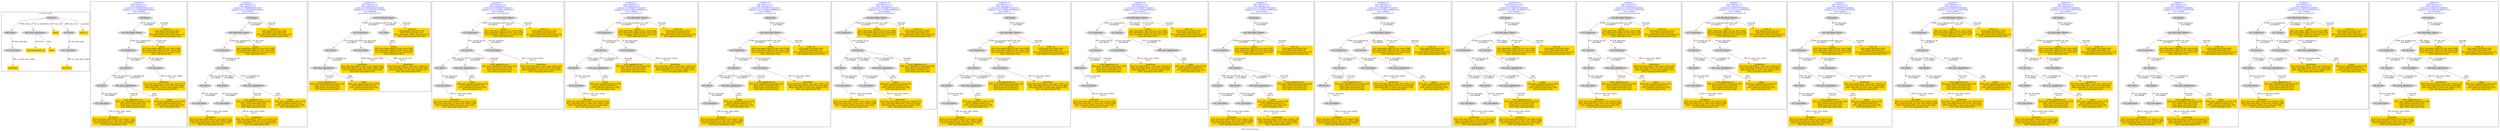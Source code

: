 digraph n0 {
fontcolor="blue"
remincross="true"
label="s09-s-18-artists.json"
subgraph cluster_0 {
label="1-correct model"
n2[style="filled",color="white",fillcolor="lightgray",label="E39_Actor1"];
n3[style="filled",color="white",fillcolor="lightgray",label="E69_Death1"];
n4[style="filled",color="white",fillcolor="lightgray",label="E82_Actor_Appellation1"];
n5[shape="plaintext",style="filled",fillcolor="gold",label="values"];
n6[style="filled",color="white",fillcolor="lightgray",label="E67_Birth1"];
n7[shape="plaintext",style="filled",fillcolor="gold",label="artist_uri"];
n8[style="filled",color="white",fillcolor="lightgray",label="E52_Time-Span1"];
n9[shape="plaintext",style="filled",fillcolor="gold",label="birthValue"];
n10[style="filled",color="white",fillcolor="lightgray",label="E52_Time-Span2"];
n11[shape="plaintext",style="filled",fillcolor="gold",label="deathValue"];
n12[shape="plaintext",style="filled",fillcolor="gold",label="artist_appellation_uri"];
n13[shape="plaintext",style="filled",fillcolor="gold",label="values"];
}
subgraph cluster_1 {
label="candidate 0\nlink coherence:1.0\nnode coherence:1.0\nconfidence:0.3894406569231639\nmapping score:0.4909246634188324\ncost:12.99863\n-precision:0.38-recall:0.45"
n15[style="filled",color="white",fillcolor="lightgray",label="E12_Production1"];
n16[style="filled",color="white",fillcolor="lightgray",label="E21_Person1"];
n17[style="filled",color="white",fillcolor="lightgray",label="E52_Time-Span2"];
n18[style="filled",color="white",fillcolor="lightgray",label="E67_Birth1"];
n19[style="filled",color="white",fillcolor="lightgray",label="E82_Actor_Appellation1"];
n20[style="filled",color="white",fillcolor="lightgray",label="E22_Man-Made_Object1"];
n21[style="filled",color="white",fillcolor="lightgray",label="E38_Image1"];
n22[style="filled",color="white",fillcolor="lightgray",label="E52_Time-Span1"];
n23[shape="plaintext",style="filled",fillcolor="gold",label="values\n[E22_Man-Made_Object,P3_has_note,0.308]\n[E73_Information_Object,P3_has_note,0.278]\n[E33_Linguistic_Object,P3_has_note,0.234]\n[E35_Title,label,0.181]"];
n24[shape="plaintext",style="filled",fillcolor="gold",label="artist_uri\n[E38_Image,classLink,0.363]\n[E53_Place,classLink,0.23]\n[E22_Man-Made_Object,classLink,0.215]\n[E8_Acquisition,classLink,0.192]"];
n25[shape="plaintext",style="filled",fillcolor="gold",label="artist_appellation_uri\n[E82_Actor_Appellation,classLink,0.529]\n[E21_Person,classLink,0.353]\n[E38_Image,classLink,0.071]\n[E53_Place,classLink,0.048]"];
n26[shape="plaintext",style="filled",fillcolor="gold",label="deathValue\n[E52_Time-Span,P82_at_some_time_within,0.37]\n[E52_Time-Span,P82b_end_of_the_end,0.286]\n[E69_Death,P82_at_some_time_within,0.247]\n[E52_Time-Span,label,0.097]"];
n27[shape="plaintext",style="filled",fillcolor="gold",label="values\n[E82_Actor_Appellation,label,0.479]\n[E78_Collection,label,0.211]\n[E78_Collection,classLink,0.158]\n[E35_Title,label,0.152]"];
n28[shape="plaintext",style="filled",fillcolor="gold",label="birthValue\n[E52_Time-Span,P82a_begin_of_the_begin,0.352]\n[E52_Time-Span,P82_at_some_time_within,0.288]\n[E52_Time-Span,P82b_end_of_the_end,0.244]\n[E52_Time-Span,label,0.116]"];
}
subgraph cluster_2 {
label="candidate 1\nlink coherence:1.0\nnode coherence:1.0\nconfidence:0.3894406569231639\nmapping score:0.4909246634188324\ncost:13.9985\n-precision:0.43-recall:0.55"
n30[style="filled",color="white",fillcolor="lightgray",label="E12_Production1"];
n31[style="filled",color="white",fillcolor="lightgray",label="E21_Person1"];
n32[style="filled",color="white",fillcolor="lightgray",label="E67_Birth1"];
n33[style="filled",color="white",fillcolor="lightgray",label="E69_Death1"];
n34[style="filled",color="white",fillcolor="lightgray",label="E82_Actor_Appellation1"];
n35[style="filled",color="white",fillcolor="lightgray",label="E22_Man-Made_Object1"];
n36[style="filled",color="white",fillcolor="lightgray",label="E38_Image1"];
n37[style="filled",color="white",fillcolor="lightgray",label="E52_Time-Span1"];
n38[style="filled",color="white",fillcolor="lightgray",label="E52_Time-Span3"];
n39[shape="plaintext",style="filled",fillcolor="gold",label="values\n[E22_Man-Made_Object,P3_has_note,0.308]\n[E73_Information_Object,P3_has_note,0.278]\n[E33_Linguistic_Object,P3_has_note,0.234]\n[E35_Title,label,0.181]"];
n40[shape="plaintext",style="filled",fillcolor="gold",label="artist_uri\n[E38_Image,classLink,0.363]\n[E53_Place,classLink,0.23]\n[E22_Man-Made_Object,classLink,0.215]\n[E8_Acquisition,classLink,0.192]"];
n41[shape="plaintext",style="filled",fillcolor="gold",label="artist_appellation_uri\n[E82_Actor_Appellation,classLink,0.529]\n[E21_Person,classLink,0.353]\n[E38_Image,classLink,0.071]\n[E53_Place,classLink,0.048]"];
n42[shape="plaintext",style="filled",fillcolor="gold",label="deathValue\n[E52_Time-Span,P82_at_some_time_within,0.37]\n[E52_Time-Span,P82b_end_of_the_end,0.286]\n[E69_Death,P82_at_some_time_within,0.247]\n[E52_Time-Span,label,0.097]"];
n43[shape="plaintext",style="filled",fillcolor="gold",label="values\n[E82_Actor_Appellation,label,0.479]\n[E78_Collection,label,0.211]\n[E78_Collection,classLink,0.158]\n[E35_Title,label,0.152]"];
n44[shape="plaintext",style="filled",fillcolor="gold",label="birthValue\n[E52_Time-Span,P82a_begin_of_the_begin,0.352]\n[E52_Time-Span,P82_at_some_time_within,0.288]\n[E52_Time-Span,P82b_end_of_the_end,0.244]\n[E52_Time-Span,label,0.116]"];
}
subgraph cluster_3 {
label="candidate 10\nlink coherence:1.0\nnode coherence:1.0\nconfidence:0.34014452517186267\nmapping score:0.5022703972795098\ncost:10.99889\n-precision:0.18-recall:0.18"
n46[style="filled",color="white",fillcolor="lightgray",label="E12_Production1"];
n47[style="filled",color="white",fillcolor="lightgray",label="E21_Person1"];
n48[style="filled",color="white",fillcolor="lightgray",label="E52_Time-Span2"];
n49[style="filled",color="white",fillcolor="lightgray",label="E82_Actor_Appellation1"];
n50[style="filled",color="white",fillcolor="lightgray",label="E22_Man-Made_Object1"];
n51[style="filled",color="white",fillcolor="lightgray",label="E35_Title1"];
n52[shape="plaintext",style="filled",fillcolor="gold",label="values\n[E22_Man-Made_Object,P3_has_note,0.308]\n[E73_Information_Object,P3_has_note,0.278]\n[E33_Linguistic_Object,P3_has_note,0.234]\n[E35_Title,label,0.181]"];
n53[shape="plaintext",style="filled",fillcolor="gold",label="birthValue\n[E52_Time-Span,P82a_begin_of_the_begin,0.352]\n[E52_Time-Span,P82_at_some_time_within,0.288]\n[E52_Time-Span,P82b_end_of_the_end,0.244]\n[E52_Time-Span,label,0.116]"];
n54[shape="plaintext",style="filled",fillcolor="gold",label="artist_appellation_uri\n[E82_Actor_Appellation,classLink,0.529]\n[E21_Person,classLink,0.353]\n[E38_Image,classLink,0.071]\n[E53_Place,classLink,0.048]"];
n55[shape="plaintext",style="filled",fillcolor="gold",label="artist_uri\n[E38_Image,classLink,0.363]\n[E53_Place,classLink,0.23]\n[E22_Man-Made_Object,classLink,0.215]\n[E8_Acquisition,classLink,0.192]"];
n56[shape="plaintext",style="filled",fillcolor="gold",label="values\n[E82_Actor_Appellation,label,0.479]\n[E78_Collection,label,0.211]\n[E78_Collection,classLink,0.158]\n[E35_Title,label,0.152]"];
n57[shape="plaintext",style="filled",fillcolor="gold",label="deathValue\n[E52_Time-Span,P82_at_some_time_within,0.37]\n[E52_Time-Span,P82b_end_of_the_end,0.286]\n[E69_Death,P82_at_some_time_within,0.247]\n[E52_Time-Span,label,0.097]"];
}
subgraph cluster_4 {
label="candidate 11\nlink coherence:1.0\nnode coherence:1.0\nconfidence:0.33556867733442913\nmapping score:0.47296733688925413\ncost:11.99881\n-precision:0.33-recall:0.36"
n59[style="filled",color="white",fillcolor="lightgray",label="E12_Production1"];
n60[style="filled",color="white",fillcolor="lightgray",label="E21_Person1"];
n61[style="filled",color="white",fillcolor="lightgray",label="E52_Time-Span2"];
n62[style="filled",color="white",fillcolor="lightgray",label="E67_Birth1"];
n63[style="filled",color="white",fillcolor="lightgray",label="E82_Actor_Appellation1"];
n64[style="filled",color="white",fillcolor="lightgray",label="E22_Man-Made_Object1"];
n65[style="filled",color="white",fillcolor="lightgray",label="E52_Time-Span1"];
n66[shape="plaintext",style="filled",fillcolor="gold",label="values\n[E22_Man-Made_Object,P3_has_note,0.308]\n[E73_Information_Object,P3_has_note,0.278]\n[E33_Linguistic_Object,P3_has_note,0.234]\n[E35_Title,label,0.181]"];
n67[shape="plaintext",style="filled",fillcolor="gold",label="artist_uri\n[E38_Image,classLink,0.363]\n[E53_Place,classLink,0.23]\n[E22_Man-Made_Object,classLink,0.215]\n[E8_Acquisition,classLink,0.192]"];
n68[shape="plaintext",style="filled",fillcolor="gold",label="deathValue\n[E52_Time-Span,P82_at_some_time_within,0.37]\n[E52_Time-Span,P82b_end_of_the_end,0.286]\n[E69_Death,P82_at_some_time_within,0.247]\n[E52_Time-Span,label,0.097]"];
n69[shape="plaintext",style="filled",fillcolor="gold",label="artist_appellation_uri\n[E82_Actor_Appellation,classLink,0.529]\n[E21_Person,classLink,0.353]\n[E38_Image,classLink,0.071]\n[E53_Place,classLink,0.048]"];
n70[shape="plaintext",style="filled",fillcolor="gold",label="values\n[E82_Actor_Appellation,label,0.479]\n[E78_Collection,label,0.211]\n[E78_Collection,classLink,0.158]\n[E35_Title,label,0.152]"];
n71[shape="plaintext",style="filled",fillcolor="gold",label="birthValue\n[E52_Time-Span,P82a_begin_of_the_begin,0.352]\n[E52_Time-Span,P82_at_some_time_within,0.288]\n[E52_Time-Span,P82b_end_of_the_end,0.244]\n[E52_Time-Span,label,0.116]"];
}
subgraph cluster_5 {
label="candidate 12\nlink coherence:1.0\nnode coherence:1.0\nconfidence:0.33556867733442913\nmapping score:0.47296733688925413\ncost:11.99893\n-precision:0.25-recall:0.27"
n73[style="filled",color="white",fillcolor="lightgray",label="E12_Production1"];
n74[style="filled",color="white",fillcolor="lightgray",label="E21_Person1"];
n75[style="filled",color="white",fillcolor="lightgray",label="E52_Time-Span2"];
n76[style="filled",color="white",fillcolor="lightgray",label="E69_Death1"];
n77[style="filled",color="white",fillcolor="lightgray",label="E82_Actor_Appellation1"];
n78[style="filled",color="white",fillcolor="lightgray",label="E22_Man-Made_Object1"];
n79[style="filled",color="white",fillcolor="lightgray",label="E52_Time-Span4"];
n80[shape="plaintext",style="filled",fillcolor="gold",label="values\n[E22_Man-Made_Object,P3_has_note,0.308]\n[E73_Information_Object,P3_has_note,0.278]\n[E33_Linguistic_Object,P3_has_note,0.234]\n[E35_Title,label,0.181]"];
n81[shape="plaintext",style="filled",fillcolor="gold",label="artist_uri\n[E38_Image,classLink,0.363]\n[E53_Place,classLink,0.23]\n[E22_Man-Made_Object,classLink,0.215]\n[E8_Acquisition,classLink,0.192]"];
n82[shape="plaintext",style="filled",fillcolor="gold",label="deathValue\n[E52_Time-Span,P82_at_some_time_within,0.37]\n[E52_Time-Span,P82b_end_of_the_end,0.286]\n[E69_Death,P82_at_some_time_within,0.247]\n[E52_Time-Span,label,0.097]"];
n83[shape="plaintext",style="filled",fillcolor="gold",label="birthValue\n[E52_Time-Span,P82a_begin_of_the_begin,0.352]\n[E52_Time-Span,P82_at_some_time_within,0.288]\n[E52_Time-Span,P82b_end_of_the_end,0.244]\n[E52_Time-Span,label,0.116]"];
n84[shape="plaintext",style="filled",fillcolor="gold",label="artist_appellation_uri\n[E82_Actor_Appellation,classLink,0.529]\n[E21_Person,classLink,0.353]\n[E38_Image,classLink,0.071]\n[E53_Place,classLink,0.048]"];
n85[shape="plaintext",style="filled",fillcolor="gold",label="values\n[E82_Actor_Appellation,label,0.479]\n[E78_Collection,label,0.211]\n[E78_Collection,classLink,0.158]\n[E35_Title,label,0.152]"];
}
subgraph cluster_6 {
label="candidate 13\nlink coherence:1.0\nnode coherence:1.0\nconfidence:0.33556867733442913\nmapping score:0.47296733688925413\ncost:12.99863\n-precision:0.31-recall:0.36"
n87[style="filled",color="white",fillcolor="lightgray",label="E12_Production1"];
n88[style="filled",color="white",fillcolor="lightgray",label="E21_Person1"];
n89[style="filled",color="white",fillcolor="lightgray",label="E52_Time-Span2"];
n90[style="filled",color="white",fillcolor="lightgray",label="E67_Birth1"];
n91[style="filled",color="white",fillcolor="lightgray",label="E82_Actor_Appellation1"];
n92[style="filled",color="white",fillcolor="lightgray",label="E22_Man-Made_Object1"];
n93[style="filled",color="white",fillcolor="lightgray",label="E38_Image1"];
n94[style="filled",color="white",fillcolor="lightgray",label="E52_Time-Span1"];
n95[shape="plaintext",style="filled",fillcolor="gold",label="values\n[E22_Man-Made_Object,P3_has_note,0.308]\n[E73_Information_Object,P3_has_note,0.278]\n[E33_Linguistic_Object,P3_has_note,0.234]\n[E35_Title,label,0.181]"];
n96[shape="plaintext",style="filled",fillcolor="gold",label="artist_uri\n[E38_Image,classLink,0.363]\n[E53_Place,classLink,0.23]\n[E22_Man-Made_Object,classLink,0.215]\n[E8_Acquisition,classLink,0.192]"];
n97[shape="plaintext",style="filled",fillcolor="gold",label="deathValue\n[E52_Time-Span,P82_at_some_time_within,0.37]\n[E52_Time-Span,P82b_end_of_the_end,0.286]\n[E69_Death,P82_at_some_time_within,0.247]\n[E52_Time-Span,label,0.097]"];
n98[shape="plaintext",style="filled",fillcolor="gold",label="artist_appellation_uri\n[E82_Actor_Appellation,classLink,0.529]\n[E21_Person,classLink,0.353]\n[E38_Image,classLink,0.071]\n[E53_Place,classLink,0.048]"];
n99[shape="plaintext",style="filled",fillcolor="gold",label="values\n[E82_Actor_Appellation,label,0.479]\n[E78_Collection,label,0.211]\n[E78_Collection,classLink,0.158]\n[E35_Title,label,0.152]"];
n100[shape="plaintext",style="filled",fillcolor="gold",label="birthValue\n[E52_Time-Span,P82a_begin_of_the_begin,0.352]\n[E52_Time-Span,P82_at_some_time_within,0.288]\n[E52_Time-Span,P82b_end_of_the_end,0.244]\n[E52_Time-Span,label,0.116]"];
}
subgraph cluster_7 {
label="candidate 14\nlink coherence:1.0\nnode coherence:1.0\nconfidence:0.33556867733442913\nmapping score:0.47296733688925413\ncost:12.99868\n-precision:0.38-recall:0.45"
n102[style="filled",color="white",fillcolor="lightgray",label="E12_Production1"];
n103[style="filled",color="white",fillcolor="lightgray",label="E21_Person1"];
n104[style="filled",color="white",fillcolor="lightgray",label="E67_Birth1"];
n105[style="filled",color="white",fillcolor="lightgray",label="E69_Death1"];
n106[style="filled",color="white",fillcolor="lightgray",label="E82_Actor_Appellation1"];
n107[style="filled",color="white",fillcolor="lightgray",label="E22_Man-Made_Object1"];
n108[style="filled",color="white",fillcolor="lightgray",label="E52_Time-Span1"];
n109[style="filled",color="white",fillcolor="lightgray",label="E52_Time-Span3"];
n110[shape="plaintext",style="filled",fillcolor="gold",label="values\n[E22_Man-Made_Object,P3_has_note,0.308]\n[E73_Information_Object,P3_has_note,0.278]\n[E33_Linguistic_Object,P3_has_note,0.234]\n[E35_Title,label,0.181]"];
n111[shape="plaintext",style="filled",fillcolor="gold",label="artist_uri\n[E38_Image,classLink,0.363]\n[E53_Place,classLink,0.23]\n[E22_Man-Made_Object,classLink,0.215]\n[E8_Acquisition,classLink,0.192]"];
n112[shape="plaintext",style="filled",fillcolor="gold",label="deathValue\n[E52_Time-Span,P82_at_some_time_within,0.37]\n[E52_Time-Span,P82b_end_of_the_end,0.286]\n[E69_Death,P82_at_some_time_within,0.247]\n[E52_Time-Span,label,0.097]"];
n113[shape="plaintext",style="filled",fillcolor="gold",label="artist_appellation_uri\n[E82_Actor_Appellation,classLink,0.529]\n[E21_Person,classLink,0.353]\n[E38_Image,classLink,0.071]\n[E53_Place,classLink,0.048]"];
n114[shape="plaintext",style="filled",fillcolor="gold",label="values\n[E82_Actor_Appellation,label,0.479]\n[E78_Collection,label,0.211]\n[E78_Collection,classLink,0.158]\n[E35_Title,label,0.152]"];
n115[shape="plaintext",style="filled",fillcolor="gold",label="birthValue\n[E52_Time-Span,P82a_begin_of_the_begin,0.352]\n[E52_Time-Span,P82_at_some_time_within,0.288]\n[E52_Time-Span,P82b_end_of_the_end,0.244]\n[E52_Time-Span,label,0.116]"];
}
subgraph cluster_8 {
label="candidate 15\nlink coherence:1.0\nnode coherence:1.0\nconfidence:0.33556867733442913\nmapping score:0.47296733688925413\ncost:12.99875\n-precision:0.23-recall:0.27"
n117[style="filled",color="white",fillcolor="lightgray",label="E12_Production1"];
n118[style="filled",color="white",fillcolor="lightgray",label="E21_Person1"];
n119[style="filled",color="white",fillcolor="lightgray",label="E52_Time-Span2"];
n120[style="filled",color="white",fillcolor="lightgray",label="E69_Death1"];
n121[style="filled",color="white",fillcolor="lightgray",label="E82_Actor_Appellation1"];
n122[style="filled",color="white",fillcolor="lightgray",label="E22_Man-Made_Object1"];
n123[style="filled",color="white",fillcolor="lightgray",label="E38_Image1"];
n124[style="filled",color="white",fillcolor="lightgray",label="E52_Time-Span4"];
n125[shape="plaintext",style="filled",fillcolor="gold",label="values\n[E22_Man-Made_Object,P3_has_note,0.308]\n[E73_Information_Object,P3_has_note,0.278]\n[E33_Linguistic_Object,P3_has_note,0.234]\n[E35_Title,label,0.181]"];
n126[shape="plaintext",style="filled",fillcolor="gold",label="artist_uri\n[E38_Image,classLink,0.363]\n[E53_Place,classLink,0.23]\n[E22_Man-Made_Object,classLink,0.215]\n[E8_Acquisition,classLink,0.192]"];
n127[shape="plaintext",style="filled",fillcolor="gold",label="deathValue\n[E52_Time-Span,P82_at_some_time_within,0.37]\n[E52_Time-Span,P82b_end_of_the_end,0.286]\n[E69_Death,P82_at_some_time_within,0.247]\n[E52_Time-Span,label,0.097]"];
n128[shape="plaintext",style="filled",fillcolor="gold",label="birthValue\n[E52_Time-Span,P82a_begin_of_the_begin,0.352]\n[E52_Time-Span,P82_at_some_time_within,0.288]\n[E52_Time-Span,P82b_end_of_the_end,0.244]\n[E52_Time-Span,label,0.116]"];
n129[shape="plaintext",style="filled",fillcolor="gold",label="artist_appellation_uri\n[E82_Actor_Appellation,classLink,0.529]\n[E21_Person,classLink,0.353]\n[E38_Image,classLink,0.071]\n[E53_Place,classLink,0.048]"];
n130[shape="plaintext",style="filled",fillcolor="gold",label="values\n[E82_Actor_Appellation,label,0.479]\n[E78_Collection,label,0.211]\n[E78_Collection,classLink,0.158]\n[E35_Title,label,0.152]"];
}
subgraph cluster_9 {
label="candidate 16\nlink coherence:1.0\nnode coherence:1.0\nconfidence:0.33556867733442913\nmapping score:0.47296733688925413\ncost:12.99915\n-precision:0.23-recall:0.27"
n132[style="filled",color="white",fillcolor="lightgray",label="E12_Production1"];
n133[style="filled",color="white",fillcolor="lightgray",label="E21_Person1"];
n134[style="filled",color="white",fillcolor="lightgray",label="E52_Time-Span2"];
n135[style="filled",color="white",fillcolor="lightgray",label="E69_Death1"];
n136[style="filled",color="white",fillcolor="lightgray",label="E21_Person2"];
n137[style="filled",color="white",fillcolor="lightgray",label="E82_Actor_Appellation2"];
n138[style="filled",color="white",fillcolor="lightgray",label="E22_Man-Made_Object1"];
n139[style="filled",color="white",fillcolor="lightgray",label="E52_Time-Span4"];
n140[shape="plaintext",style="filled",fillcolor="gold",label="values\n[E22_Man-Made_Object,P3_has_note,0.308]\n[E73_Information_Object,P3_has_note,0.278]\n[E33_Linguistic_Object,P3_has_note,0.234]\n[E35_Title,label,0.181]"];
n141[shape="plaintext",style="filled",fillcolor="gold",label="artist_uri\n[E38_Image,classLink,0.363]\n[E53_Place,classLink,0.23]\n[E22_Man-Made_Object,classLink,0.215]\n[E8_Acquisition,classLink,0.192]"];
n142[shape="plaintext",style="filled",fillcolor="gold",label="values\n[E82_Actor_Appellation,label,0.479]\n[E78_Collection,label,0.211]\n[E78_Collection,classLink,0.158]\n[E35_Title,label,0.152]"];
n143[shape="plaintext",style="filled",fillcolor="gold",label="deathValue\n[E52_Time-Span,P82_at_some_time_within,0.37]\n[E52_Time-Span,P82b_end_of_the_end,0.286]\n[E69_Death,P82_at_some_time_within,0.247]\n[E52_Time-Span,label,0.097]"];
n144[shape="plaintext",style="filled",fillcolor="gold",label="birthValue\n[E52_Time-Span,P82a_begin_of_the_begin,0.352]\n[E52_Time-Span,P82_at_some_time_within,0.288]\n[E52_Time-Span,P82b_end_of_the_end,0.244]\n[E52_Time-Span,label,0.116]"];
n145[shape="plaintext",style="filled",fillcolor="gold",label="artist_appellation_uri\n[E82_Actor_Appellation,classLink,0.529]\n[E21_Person,classLink,0.353]\n[E38_Image,classLink,0.071]\n[E53_Place,classLink,0.048]"];
}
subgraph cluster_10 {
label="candidate 17\nlink coherence:1.0\nnode coherence:1.0\nconfidence:0.33556867733442913\nmapping score:0.47296733688925413\ncost:13.9985\n-precision:0.36-recall:0.45"
n147[style="filled",color="white",fillcolor="lightgray",label="E12_Production1"];
n148[style="filled",color="white",fillcolor="lightgray",label="E21_Person1"];
n149[style="filled",color="white",fillcolor="lightgray",label="E67_Birth1"];
n150[style="filled",color="white",fillcolor="lightgray",label="E69_Death1"];
n151[style="filled",color="white",fillcolor="lightgray",label="E82_Actor_Appellation1"];
n152[style="filled",color="white",fillcolor="lightgray",label="E22_Man-Made_Object1"];
n153[style="filled",color="white",fillcolor="lightgray",label="E38_Image1"];
n154[style="filled",color="white",fillcolor="lightgray",label="E52_Time-Span1"];
n155[style="filled",color="white",fillcolor="lightgray",label="E52_Time-Span3"];
n156[shape="plaintext",style="filled",fillcolor="gold",label="values\n[E22_Man-Made_Object,P3_has_note,0.308]\n[E73_Information_Object,P3_has_note,0.278]\n[E33_Linguistic_Object,P3_has_note,0.234]\n[E35_Title,label,0.181]"];
n157[shape="plaintext",style="filled",fillcolor="gold",label="artist_uri\n[E38_Image,classLink,0.363]\n[E53_Place,classLink,0.23]\n[E22_Man-Made_Object,classLink,0.215]\n[E8_Acquisition,classLink,0.192]"];
n158[shape="plaintext",style="filled",fillcolor="gold",label="deathValue\n[E52_Time-Span,P82_at_some_time_within,0.37]\n[E52_Time-Span,P82b_end_of_the_end,0.286]\n[E69_Death,P82_at_some_time_within,0.247]\n[E52_Time-Span,label,0.097]"];
n159[shape="plaintext",style="filled",fillcolor="gold",label="artist_appellation_uri\n[E82_Actor_Appellation,classLink,0.529]\n[E21_Person,classLink,0.353]\n[E38_Image,classLink,0.071]\n[E53_Place,classLink,0.048]"];
n160[shape="plaintext",style="filled",fillcolor="gold",label="values\n[E82_Actor_Appellation,label,0.479]\n[E78_Collection,label,0.211]\n[E78_Collection,classLink,0.158]\n[E35_Title,label,0.152]"];
n161[shape="plaintext",style="filled",fillcolor="gold",label="birthValue\n[E52_Time-Span,P82a_begin_of_the_begin,0.352]\n[E52_Time-Span,P82_at_some_time_within,0.288]\n[E52_Time-Span,P82b_end_of_the_end,0.244]\n[E52_Time-Span,label,0.116]"];
}
subgraph cluster_11 {
label="candidate 18\nlink coherence:1.0\nnode coherence:1.0\nconfidence:0.33556867733442913\nmapping score:0.47296733688925413\ncost:13.99897\n-precision:0.21-recall:0.27"
n163[style="filled",color="white",fillcolor="lightgray",label="E12_Production1"];
n164[style="filled",color="white",fillcolor="lightgray",label="E21_Person1"];
n165[style="filled",color="white",fillcolor="lightgray",label="E52_Time-Span2"];
n166[style="filled",color="white",fillcolor="lightgray",label="E69_Death1"];
n167[style="filled",color="white",fillcolor="lightgray",label="E21_Person2"];
n168[style="filled",color="white",fillcolor="lightgray",label="E82_Actor_Appellation2"];
n169[style="filled",color="white",fillcolor="lightgray",label="E22_Man-Made_Object1"];
n170[style="filled",color="white",fillcolor="lightgray",label="E38_Image1"];
n171[style="filled",color="white",fillcolor="lightgray",label="E52_Time-Span4"];
n172[shape="plaintext",style="filled",fillcolor="gold",label="values\n[E22_Man-Made_Object,P3_has_note,0.308]\n[E73_Information_Object,P3_has_note,0.278]\n[E33_Linguistic_Object,P3_has_note,0.234]\n[E35_Title,label,0.181]"];
n173[shape="plaintext",style="filled",fillcolor="gold",label="artist_uri\n[E38_Image,classLink,0.363]\n[E53_Place,classLink,0.23]\n[E22_Man-Made_Object,classLink,0.215]\n[E8_Acquisition,classLink,0.192]"];
n174[shape="plaintext",style="filled",fillcolor="gold",label="values\n[E82_Actor_Appellation,label,0.479]\n[E78_Collection,label,0.211]\n[E78_Collection,classLink,0.158]\n[E35_Title,label,0.152]"];
n175[shape="plaintext",style="filled",fillcolor="gold",label="deathValue\n[E52_Time-Span,P82_at_some_time_within,0.37]\n[E52_Time-Span,P82b_end_of_the_end,0.286]\n[E69_Death,P82_at_some_time_within,0.247]\n[E52_Time-Span,label,0.097]"];
n176[shape="plaintext",style="filled",fillcolor="gold",label="birthValue\n[E52_Time-Span,P82a_begin_of_the_begin,0.352]\n[E52_Time-Span,P82_at_some_time_within,0.288]\n[E52_Time-Span,P82b_end_of_the_end,0.244]\n[E52_Time-Span,label,0.116]"];
n177[shape="plaintext",style="filled",fillcolor="gold",label="artist_appellation_uri\n[E82_Actor_Appellation,classLink,0.529]\n[E21_Person,classLink,0.353]\n[E38_Image,classLink,0.071]\n[E53_Place,classLink,0.048]"];
}
subgraph cluster_12 {
label="candidate 19\nlink coherence:0.9375\nnode coherence:1.0\nconfidence:0.3648739734489002\nmapping score:0.48273576892741116\ncost:15.9986\n-precision:0.19-recall:0.27"
n179[style="filled",color="white",fillcolor="lightgray",label="E12_Production1"];
n180[style="filled",color="white",fillcolor="lightgray",label="E21_Person1"];
n181[style="filled",color="white",fillcolor="lightgray",label="E67_Birth1"];
n182[style="filled",color="white",fillcolor="lightgray",label="E69_Death1"];
n183[style="filled",color="white",fillcolor="lightgray",label="E82_Actor_Appellation1"];
n184[style="filled",color="white",fillcolor="lightgray",label="E21_Person2"];
n185[style="filled",color="white",fillcolor="lightgray",label="E82_Actor_Appellation2"];
n186[style="filled",color="white",fillcolor="lightgray",label="E22_Man-Made_Object1"];
n187[style="filled",color="white",fillcolor="lightgray",label="E38_Image1"];
n188[style="filled",color="white",fillcolor="lightgray",label="E52_Time-Span1"];
n189[style="filled",color="white",fillcolor="lightgray",label="E52_Time-Span4"];
n190[shape="plaintext",style="filled",fillcolor="gold",label="values\n[E22_Man-Made_Object,P3_has_note,0.308]\n[E73_Information_Object,P3_has_note,0.278]\n[E33_Linguistic_Object,P3_has_note,0.234]\n[E35_Title,label,0.181]"];
n191[shape="plaintext",style="filled",fillcolor="gold",label="artist_appellation_uri\n[E82_Actor_Appellation,classLink,0.529]\n[E21_Person,classLink,0.353]\n[E38_Image,classLink,0.071]\n[E53_Place,classLink,0.048]"];
n192[shape="plaintext",style="filled",fillcolor="gold",label="artist_uri\n[E38_Image,classLink,0.363]\n[E53_Place,classLink,0.23]\n[E22_Man-Made_Object,classLink,0.215]\n[E8_Acquisition,classLink,0.192]"];
n193[shape="plaintext",style="filled",fillcolor="gold",label="values\n[E82_Actor_Appellation,label,0.479]\n[E78_Collection,label,0.211]\n[E78_Collection,classLink,0.158]\n[E35_Title,label,0.152]"];
n194[shape="plaintext",style="filled",fillcolor="gold",label="birthValue\n[E52_Time-Span,P82a_begin_of_the_begin,0.352]\n[E52_Time-Span,P82_at_some_time_within,0.288]\n[E52_Time-Span,P82b_end_of_the_end,0.244]\n[E52_Time-Span,label,0.116]"];
n195[shape="plaintext",style="filled",fillcolor="gold",label="deathValue\n[E52_Time-Span,P82_at_some_time_within,0.37]\n[E52_Time-Span,P82b_end_of_the_end,0.286]\n[E69_Death,P82_at_some_time_within,0.247]\n[E52_Time-Span,label,0.097]"];
}
subgraph cluster_13 {
label="candidate 2\nlink coherence:1.0\nnode coherence:1.0\nconfidence:0.3648739734489002\nmapping score:0.510513546705189\ncost:11.99881\n-precision:0.42-recall:0.45"
n197[style="filled",color="white",fillcolor="lightgray",label="E12_Production1"];
n198[style="filled",color="white",fillcolor="lightgray",label="E21_Person1"];
n199[style="filled",color="white",fillcolor="lightgray",label="E52_Time-Span2"];
n200[style="filled",color="white",fillcolor="lightgray",label="E67_Birth1"];
n201[style="filled",color="white",fillcolor="lightgray",label="E82_Actor_Appellation1"];
n202[style="filled",color="white",fillcolor="lightgray",label="E22_Man-Made_Object1"];
n203[style="filled",color="white",fillcolor="lightgray",label="E52_Time-Span1"];
n204[shape="plaintext",style="filled",fillcolor="gold",label="values\n[E22_Man-Made_Object,P3_has_note,0.308]\n[E73_Information_Object,P3_has_note,0.278]\n[E33_Linguistic_Object,P3_has_note,0.234]\n[E35_Title,label,0.181]"];
n205[shape="plaintext",style="filled",fillcolor="gold",label="artist_appellation_uri\n[E82_Actor_Appellation,classLink,0.529]\n[E21_Person,classLink,0.353]\n[E38_Image,classLink,0.071]\n[E53_Place,classLink,0.048]"];
n206[shape="plaintext",style="filled",fillcolor="gold",label="artist_uri\n[E38_Image,classLink,0.363]\n[E53_Place,classLink,0.23]\n[E22_Man-Made_Object,classLink,0.215]\n[E8_Acquisition,classLink,0.192]"];
n207[shape="plaintext",style="filled",fillcolor="gold",label="deathValue\n[E52_Time-Span,P82_at_some_time_within,0.37]\n[E52_Time-Span,P82b_end_of_the_end,0.286]\n[E69_Death,P82_at_some_time_within,0.247]\n[E52_Time-Span,label,0.097]"];
n208[shape="plaintext",style="filled",fillcolor="gold",label="values\n[E82_Actor_Appellation,label,0.479]\n[E78_Collection,label,0.211]\n[E78_Collection,classLink,0.158]\n[E35_Title,label,0.152]"];
n209[shape="plaintext",style="filled",fillcolor="gold",label="birthValue\n[E52_Time-Span,P82a_begin_of_the_begin,0.352]\n[E52_Time-Span,P82_at_some_time_within,0.288]\n[E52_Time-Span,P82b_end_of_the_end,0.244]\n[E52_Time-Span,label,0.116]"];
}
subgraph cluster_14 {
label="candidate 3\nlink coherence:1.0\nnode coherence:1.0\nconfidence:0.3648739734489002\nmapping score:0.510513546705189\ncost:11.99893\n-precision:0.33-recall:0.36"
n211[style="filled",color="white",fillcolor="lightgray",label="E12_Production1"];
n212[style="filled",color="white",fillcolor="lightgray",label="E21_Person1"];
n213[style="filled",color="white",fillcolor="lightgray",label="E52_Time-Span2"];
n214[style="filled",color="white",fillcolor="lightgray",label="E69_Death1"];
n215[style="filled",color="white",fillcolor="lightgray",label="E82_Actor_Appellation1"];
n216[style="filled",color="white",fillcolor="lightgray",label="E22_Man-Made_Object1"];
n217[style="filled",color="white",fillcolor="lightgray",label="E52_Time-Span4"];
n218[shape="plaintext",style="filled",fillcolor="gold",label="values\n[E22_Man-Made_Object,P3_has_note,0.308]\n[E73_Information_Object,P3_has_note,0.278]\n[E33_Linguistic_Object,P3_has_note,0.234]\n[E35_Title,label,0.181]"];
n219[shape="plaintext",style="filled",fillcolor="gold",label="artist_appellation_uri\n[E82_Actor_Appellation,classLink,0.529]\n[E21_Person,classLink,0.353]\n[E38_Image,classLink,0.071]\n[E53_Place,classLink,0.048]"];
n220[shape="plaintext",style="filled",fillcolor="gold",label="artist_uri\n[E38_Image,classLink,0.363]\n[E53_Place,classLink,0.23]\n[E22_Man-Made_Object,classLink,0.215]\n[E8_Acquisition,classLink,0.192]"];
n221[shape="plaintext",style="filled",fillcolor="gold",label="deathValue\n[E52_Time-Span,P82_at_some_time_within,0.37]\n[E52_Time-Span,P82b_end_of_the_end,0.286]\n[E69_Death,P82_at_some_time_within,0.247]\n[E52_Time-Span,label,0.097]"];
n222[shape="plaintext",style="filled",fillcolor="gold",label="birthValue\n[E52_Time-Span,P82a_begin_of_the_begin,0.352]\n[E52_Time-Span,P82_at_some_time_within,0.288]\n[E52_Time-Span,P82b_end_of_the_end,0.244]\n[E52_Time-Span,label,0.116]"];
n223[shape="plaintext",style="filled",fillcolor="gold",label="values\n[E82_Actor_Appellation,label,0.479]\n[E78_Collection,label,0.211]\n[E78_Collection,classLink,0.158]\n[E35_Title,label,0.152]"];
}
subgraph cluster_15 {
label="candidate 4\nlink coherence:1.0\nnode coherence:1.0\nconfidence:0.3648739734489002\nmapping score:0.510513546705189\ncost:12.99863\n-precision:0.38-recall:0.45"
n225[style="filled",color="white",fillcolor="lightgray",label="E12_Production1"];
n226[style="filled",color="white",fillcolor="lightgray",label="E21_Person1"];
n227[style="filled",color="white",fillcolor="lightgray",label="E52_Time-Span2"];
n228[style="filled",color="white",fillcolor="lightgray",label="E67_Birth1"];
n229[style="filled",color="white",fillcolor="lightgray",label="E82_Actor_Appellation1"];
n230[style="filled",color="white",fillcolor="lightgray",label="E22_Man-Made_Object1"];
n231[style="filled",color="white",fillcolor="lightgray",label="E38_Image1"];
n232[style="filled",color="white",fillcolor="lightgray",label="E52_Time-Span1"];
n233[shape="plaintext",style="filled",fillcolor="gold",label="values\n[E22_Man-Made_Object,P3_has_note,0.308]\n[E73_Information_Object,P3_has_note,0.278]\n[E33_Linguistic_Object,P3_has_note,0.234]\n[E35_Title,label,0.181]"];
n234[shape="plaintext",style="filled",fillcolor="gold",label="artist_appellation_uri\n[E82_Actor_Appellation,classLink,0.529]\n[E21_Person,classLink,0.353]\n[E38_Image,classLink,0.071]\n[E53_Place,classLink,0.048]"];
n235[shape="plaintext",style="filled",fillcolor="gold",label="artist_uri\n[E38_Image,classLink,0.363]\n[E53_Place,classLink,0.23]\n[E22_Man-Made_Object,classLink,0.215]\n[E8_Acquisition,classLink,0.192]"];
n236[shape="plaintext",style="filled",fillcolor="gold",label="deathValue\n[E52_Time-Span,P82_at_some_time_within,0.37]\n[E52_Time-Span,P82b_end_of_the_end,0.286]\n[E69_Death,P82_at_some_time_within,0.247]\n[E52_Time-Span,label,0.097]"];
n237[shape="plaintext",style="filled",fillcolor="gold",label="values\n[E82_Actor_Appellation,label,0.479]\n[E78_Collection,label,0.211]\n[E78_Collection,classLink,0.158]\n[E35_Title,label,0.152]"];
n238[shape="plaintext",style="filled",fillcolor="gold",label="birthValue\n[E52_Time-Span,P82a_begin_of_the_begin,0.352]\n[E52_Time-Span,P82_at_some_time_within,0.288]\n[E52_Time-Span,P82b_end_of_the_end,0.244]\n[E52_Time-Span,label,0.116]"];
}
subgraph cluster_16 {
label="candidate 5\nlink coherence:1.0\nnode coherence:1.0\nconfidence:0.3648739734489002\nmapping score:0.510513546705189\ncost:12.99868\n-precision:0.46-recall:0.55"
n240[style="filled",color="white",fillcolor="lightgray",label="E12_Production1"];
n241[style="filled",color="white",fillcolor="lightgray",label="E21_Person1"];
n242[style="filled",color="white",fillcolor="lightgray",label="E67_Birth1"];
n243[style="filled",color="white",fillcolor="lightgray",label="E69_Death1"];
n244[style="filled",color="white",fillcolor="lightgray",label="E82_Actor_Appellation1"];
n245[style="filled",color="white",fillcolor="lightgray",label="E22_Man-Made_Object1"];
n246[style="filled",color="white",fillcolor="lightgray",label="E52_Time-Span1"];
n247[style="filled",color="white",fillcolor="lightgray",label="E52_Time-Span3"];
n248[shape="plaintext",style="filled",fillcolor="gold",label="values\n[E22_Man-Made_Object,P3_has_note,0.308]\n[E73_Information_Object,P3_has_note,0.278]\n[E33_Linguistic_Object,P3_has_note,0.234]\n[E35_Title,label,0.181]"];
n249[shape="plaintext",style="filled",fillcolor="gold",label="artist_appellation_uri\n[E82_Actor_Appellation,classLink,0.529]\n[E21_Person,classLink,0.353]\n[E38_Image,classLink,0.071]\n[E53_Place,classLink,0.048]"];
n250[shape="plaintext",style="filled",fillcolor="gold",label="artist_uri\n[E38_Image,classLink,0.363]\n[E53_Place,classLink,0.23]\n[E22_Man-Made_Object,classLink,0.215]\n[E8_Acquisition,classLink,0.192]"];
n251[shape="plaintext",style="filled",fillcolor="gold",label="deathValue\n[E52_Time-Span,P82_at_some_time_within,0.37]\n[E52_Time-Span,P82b_end_of_the_end,0.286]\n[E69_Death,P82_at_some_time_within,0.247]\n[E52_Time-Span,label,0.097]"];
n252[shape="plaintext",style="filled",fillcolor="gold",label="values\n[E82_Actor_Appellation,label,0.479]\n[E78_Collection,label,0.211]\n[E78_Collection,classLink,0.158]\n[E35_Title,label,0.152]"];
n253[shape="plaintext",style="filled",fillcolor="gold",label="birthValue\n[E52_Time-Span,P82a_begin_of_the_begin,0.352]\n[E52_Time-Span,P82_at_some_time_within,0.288]\n[E52_Time-Span,P82b_end_of_the_end,0.244]\n[E52_Time-Span,label,0.116]"];
}
subgraph cluster_17 {
label="candidate 6\nlink coherence:1.0\nnode coherence:1.0\nconfidence:0.3648739734489002\nmapping score:0.510513546705189\ncost:12.99875\n-precision:0.31-recall:0.36"
n255[style="filled",color="white",fillcolor="lightgray",label="E12_Production1"];
n256[style="filled",color="white",fillcolor="lightgray",label="E21_Person1"];
n257[style="filled",color="white",fillcolor="lightgray",label="E52_Time-Span2"];
n258[style="filled",color="white",fillcolor="lightgray",label="E69_Death1"];
n259[style="filled",color="white",fillcolor="lightgray",label="E82_Actor_Appellation1"];
n260[style="filled",color="white",fillcolor="lightgray",label="E22_Man-Made_Object1"];
n261[style="filled",color="white",fillcolor="lightgray",label="E38_Image1"];
n262[style="filled",color="white",fillcolor="lightgray",label="E52_Time-Span4"];
n263[shape="plaintext",style="filled",fillcolor="gold",label="values\n[E22_Man-Made_Object,P3_has_note,0.308]\n[E73_Information_Object,P3_has_note,0.278]\n[E33_Linguistic_Object,P3_has_note,0.234]\n[E35_Title,label,0.181]"];
n264[shape="plaintext",style="filled",fillcolor="gold",label="artist_appellation_uri\n[E82_Actor_Appellation,classLink,0.529]\n[E21_Person,classLink,0.353]\n[E38_Image,classLink,0.071]\n[E53_Place,classLink,0.048]"];
n265[shape="plaintext",style="filled",fillcolor="gold",label="artist_uri\n[E38_Image,classLink,0.363]\n[E53_Place,classLink,0.23]\n[E22_Man-Made_Object,classLink,0.215]\n[E8_Acquisition,classLink,0.192]"];
n266[shape="plaintext",style="filled",fillcolor="gold",label="deathValue\n[E52_Time-Span,P82_at_some_time_within,0.37]\n[E52_Time-Span,P82b_end_of_the_end,0.286]\n[E69_Death,P82_at_some_time_within,0.247]\n[E52_Time-Span,label,0.097]"];
n267[shape="plaintext",style="filled",fillcolor="gold",label="birthValue\n[E52_Time-Span,P82a_begin_of_the_begin,0.352]\n[E52_Time-Span,P82_at_some_time_within,0.288]\n[E52_Time-Span,P82b_end_of_the_end,0.244]\n[E52_Time-Span,label,0.116]"];
n268[shape="plaintext",style="filled",fillcolor="gold",label="values\n[E82_Actor_Appellation,label,0.479]\n[E78_Collection,label,0.211]\n[E78_Collection,classLink,0.158]\n[E35_Title,label,0.152]"];
}
subgraph cluster_18 {
label="candidate 7\nlink coherence:1.0\nnode coherence:1.0\nconfidence:0.3648739734489002\nmapping score:0.510513546705189\ncost:13.9985\n-precision:0.43-recall:0.55"
n270[style="filled",color="white",fillcolor="lightgray",label="E12_Production1"];
n271[style="filled",color="white",fillcolor="lightgray",label="E21_Person1"];
n272[style="filled",color="white",fillcolor="lightgray",label="E67_Birth1"];
n273[style="filled",color="white",fillcolor="lightgray",label="E69_Death1"];
n274[style="filled",color="white",fillcolor="lightgray",label="E82_Actor_Appellation1"];
n275[style="filled",color="white",fillcolor="lightgray",label="E22_Man-Made_Object1"];
n276[style="filled",color="white",fillcolor="lightgray",label="E38_Image1"];
n277[style="filled",color="white",fillcolor="lightgray",label="E52_Time-Span1"];
n278[style="filled",color="white",fillcolor="lightgray",label="E52_Time-Span3"];
n279[shape="plaintext",style="filled",fillcolor="gold",label="values\n[E22_Man-Made_Object,P3_has_note,0.308]\n[E73_Information_Object,P3_has_note,0.278]\n[E33_Linguistic_Object,P3_has_note,0.234]\n[E35_Title,label,0.181]"];
n280[shape="plaintext",style="filled",fillcolor="gold",label="artist_appellation_uri\n[E82_Actor_Appellation,classLink,0.529]\n[E21_Person,classLink,0.353]\n[E38_Image,classLink,0.071]\n[E53_Place,classLink,0.048]"];
n281[shape="plaintext",style="filled",fillcolor="gold",label="artist_uri\n[E38_Image,classLink,0.363]\n[E53_Place,classLink,0.23]\n[E22_Man-Made_Object,classLink,0.215]\n[E8_Acquisition,classLink,0.192]"];
n282[shape="plaintext",style="filled",fillcolor="gold",label="deathValue\n[E52_Time-Span,P82_at_some_time_within,0.37]\n[E52_Time-Span,P82b_end_of_the_end,0.286]\n[E69_Death,P82_at_some_time_within,0.247]\n[E52_Time-Span,label,0.097]"];
n283[shape="plaintext",style="filled",fillcolor="gold",label="values\n[E82_Actor_Appellation,label,0.479]\n[E78_Collection,label,0.211]\n[E78_Collection,classLink,0.158]\n[E35_Title,label,0.152]"];
n284[shape="plaintext",style="filled",fillcolor="gold",label="birthValue\n[E52_Time-Span,P82a_begin_of_the_begin,0.352]\n[E52_Time-Span,P82_at_some_time_within,0.288]\n[E52_Time-Span,P82b_end_of_the_end,0.244]\n[E52_Time-Span,label,0.116]"];
}
subgraph cluster_19 {
label="candidate 8\nlink coherence:1.0\nnode coherence:1.0\nconfidence:0.3648739734489002\nmapping score:0.48273576892741116\ncost:13.99891\n-precision:0.21-recall:0.27"
n286[style="filled",color="white",fillcolor="lightgray",label="E12_Production1"];
n287[style="filled",color="white",fillcolor="lightgray",label="E21_Person1"];
n288[style="filled",color="white",fillcolor="lightgray",label="E52_Time-Span2"];
n289[style="filled",color="white",fillcolor="lightgray",label="E69_Death1"];
n290[style="filled",color="white",fillcolor="lightgray",label="E82_Actor_Appellation1"];
n291[style="filled",color="white",fillcolor="lightgray",label="E21_Person2"];
n292[style="filled",color="white",fillcolor="lightgray",label="E82_Actor_Appellation2"];
n293[style="filled",color="white",fillcolor="lightgray",label="E22_Man-Made_Object1"];
n294[style="filled",color="white",fillcolor="lightgray",label="E52_Time-Span4"];
n295[shape="plaintext",style="filled",fillcolor="gold",label="values\n[E22_Man-Made_Object,P3_has_note,0.308]\n[E73_Information_Object,P3_has_note,0.278]\n[E33_Linguistic_Object,P3_has_note,0.234]\n[E35_Title,label,0.181]"];
n296[shape="plaintext",style="filled",fillcolor="gold",label="artist_appellation_uri\n[E82_Actor_Appellation,classLink,0.529]\n[E21_Person,classLink,0.353]\n[E38_Image,classLink,0.071]\n[E53_Place,classLink,0.048]"];
n297[shape="plaintext",style="filled",fillcolor="gold",label="artist_uri\n[E38_Image,classLink,0.363]\n[E53_Place,classLink,0.23]\n[E22_Man-Made_Object,classLink,0.215]\n[E8_Acquisition,classLink,0.192]"];
n298[shape="plaintext",style="filled",fillcolor="gold",label="values\n[E82_Actor_Appellation,label,0.479]\n[E78_Collection,label,0.211]\n[E78_Collection,classLink,0.158]\n[E35_Title,label,0.152]"];
n299[shape="plaintext",style="filled",fillcolor="gold",label="deathValue\n[E52_Time-Span,P82_at_some_time_within,0.37]\n[E52_Time-Span,P82b_end_of_the_end,0.286]\n[E69_Death,P82_at_some_time_within,0.247]\n[E52_Time-Span,label,0.097]"];
n300[shape="plaintext",style="filled",fillcolor="gold",label="birthValue\n[E52_Time-Span,P82a_begin_of_the_begin,0.352]\n[E52_Time-Span,P82_at_some_time_within,0.288]\n[E52_Time-Span,P82b_end_of_the_end,0.244]\n[E52_Time-Span,label,0.116]"];
}
subgraph cluster_20 {
label="candidate 9\nlink coherence:1.0\nnode coherence:1.0\nconfidence:0.3648739734489002\nmapping score:0.48273576892741116\ncost:14.99873\n-precision:0.2-recall:0.27"
n302[style="filled",color="white",fillcolor="lightgray",label="E12_Production1"];
n303[style="filled",color="white",fillcolor="lightgray",label="E21_Person1"];
n304[style="filled",color="white",fillcolor="lightgray",label="E52_Time-Span2"];
n305[style="filled",color="white",fillcolor="lightgray",label="E69_Death1"];
n306[style="filled",color="white",fillcolor="lightgray",label="E82_Actor_Appellation1"];
n307[style="filled",color="white",fillcolor="lightgray",label="E21_Person2"];
n308[style="filled",color="white",fillcolor="lightgray",label="E82_Actor_Appellation2"];
n309[style="filled",color="white",fillcolor="lightgray",label="E22_Man-Made_Object1"];
n310[style="filled",color="white",fillcolor="lightgray",label="E38_Image1"];
n311[style="filled",color="white",fillcolor="lightgray",label="E52_Time-Span4"];
n312[shape="plaintext",style="filled",fillcolor="gold",label="values\n[E22_Man-Made_Object,P3_has_note,0.308]\n[E73_Information_Object,P3_has_note,0.278]\n[E33_Linguistic_Object,P3_has_note,0.234]\n[E35_Title,label,0.181]"];
n313[shape="plaintext",style="filled",fillcolor="gold",label="artist_appellation_uri\n[E82_Actor_Appellation,classLink,0.529]\n[E21_Person,classLink,0.353]\n[E38_Image,classLink,0.071]\n[E53_Place,classLink,0.048]"];
n314[shape="plaintext",style="filled",fillcolor="gold",label="artist_uri\n[E38_Image,classLink,0.363]\n[E53_Place,classLink,0.23]\n[E22_Man-Made_Object,classLink,0.215]\n[E8_Acquisition,classLink,0.192]"];
n315[shape="plaintext",style="filled",fillcolor="gold",label="values\n[E82_Actor_Appellation,label,0.479]\n[E78_Collection,label,0.211]\n[E78_Collection,classLink,0.158]\n[E35_Title,label,0.152]"];
n316[shape="plaintext",style="filled",fillcolor="gold",label="deathValue\n[E52_Time-Span,P82_at_some_time_within,0.37]\n[E52_Time-Span,P82b_end_of_the_end,0.286]\n[E69_Death,P82_at_some_time_within,0.247]\n[E52_Time-Span,label,0.097]"];
n317[shape="plaintext",style="filled",fillcolor="gold",label="birthValue\n[E52_Time-Span,P82a_begin_of_the_begin,0.352]\n[E52_Time-Span,P82_at_some_time_within,0.288]\n[E52_Time-Span,P82b_end_of_the_end,0.244]\n[E52_Time-Span,label,0.116]"];
}
n2 -> n3[color="brown",fontcolor="black",label="P100i_died_in"]
n2 -> n4[color="brown",fontcolor="black",label="P131_is_identified_by"]
n2 -> n5[color="brown",fontcolor="black",label="P3_has_note"]
n2 -> n6[color="brown",fontcolor="black",label="P98i_was_born"]
n2 -> n7[color="brown",fontcolor="black",label="classLink"]
n8 -> n9[color="brown",fontcolor="black",label="P82_at_some_time_within"]
n10 -> n11[color="brown",fontcolor="black",label="P82_at_some_time_within"]
n6 -> n8[color="brown",fontcolor="black",label="P4_has_time-span"]
n3 -> n10[color="brown",fontcolor="black",label="P4_has_time-span"]
n4 -> n12[color="brown",fontcolor="black",label="classLink"]
n4 -> n13[color="brown",fontcolor="black",label="label"]
n15 -> n16[color="brown",fontcolor="black",label="P14_carried_out_by\nw=0.99977"]
n15 -> n17[color="brown",fontcolor="black",label="P4_has_time-span\nw=0.99983"]
n16 -> n18[color="brown",fontcolor="black",label="P98i_was_born\nw=0.99982"]
n16 -> n19[color="brown",fontcolor="black",label="P131_is_identified_by\nw=0.99976"]
n20 -> n15[color="brown",fontcolor="black",label="P108i_was_produced_by\nw=0.99975"]
n21 -> n20[color="brown",fontcolor="black",label="P138_represents\nw=0.99982"]
n18 -> n22[color="brown",fontcolor="black",label="P4_has_time-span\nw=0.99988"]
n20 -> n23[color="brown",fontcolor="black",label="P3_has_note\nw=1.0"]
n21 -> n24[color="brown",fontcolor="black",label="classLink\nw=1.0"]
n19 -> n25[color="brown",fontcolor="black",label="classLink\nw=1.0"]
n17 -> n26[color="brown",fontcolor="black",label="P82_at_some_time_within\nw=1.0"]
n19 -> n27[color="brown",fontcolor="black",label="label\nw=1.0"]
n22 -> n28[color="brown",fontcolor="black",label="P82_at_some_time_within\nw=1.0"]
n30 -> n31[color="brown",fontcolor="black",label="P14_carried_out_by\nw=0.99977"]
n31 -> n32[color="brown",fontcolor="black",label="P98i_was_born\nw=0.99982"]
n31 -> n33[color="brown",fontcolor="black",label="P100i_died_in\nw=0.99982"]
n31 -> n34[color="brown",fontcolor="black",label="P131_is_identified_by\nw=0.99976"]
n35 -> n30[color="brown",fontcolor="black",label="P108i_was_produced_by\nw=0.99975"]
n36 -> n35[color="brown",fontcolor="black",label="P138_represents\nw=0.99982"]
n32 -> n37[color="brown",fontcolor="black",label="P4_has_time-span\nw=0.99988"]
n33 -> n38[color="brown",fontcolor="black",label="P4_has_time-span\nw=0.99988"]
n35 -> n39[color="brown",fontcolor="black",label="P3_has_note\nw=1.0"]
n36 -> n40[color="brown",fontcolor="black",label="classLink\nw=1.0"]
n34 -> n41[color="brown",fontcolor="black",label="classLink\nw=1.0"]
n38 -> n42[color="brown",fontcolor="black",label="P82_at_some_time_within\nw=1.0"]
n34 -> n43[color="brown",fontcolor="black",label="label\nw=1.0"]
n37 -> n44[color="brown",fontcolor="black",label="P82_at_some_time_within\nw=1.0"]
n46 -> n47[color="brown",fontcolor="black",label="P14_carried_out_by\nw=0.99977"]
n46 -> n48[color="brown",fontcolor="black",label="P4_has_time-span\nw=0.99983"]
n47 -> n49[color="brown",fontcolor="black",label="P131_is_identified_by\nw=0.99976"]
n50 -> n46[color="brown",fontcolor="black",label="P108i_was_produced_by\nw=0.99975"]
n50 -> n51[color="brown",fontcolor="black",label="P102_has_title\nw=0.99978"]
n51 -> n52[color="brown",fontcolor="black",label="label\nw=1.0"]
n48 -> n53[color="brown",fontcolor="black",label="P82a_begin_of_the_begin\nw=1.0"]
n49 -> n54[color="brown",fontcolor="black",label="classLink\nw=1.0"]
n50 -> n55[color="brown",fontcolor="black",label="classLink\nw=1.0"]
n49 -> n56[color="brown",fontcolor="black",label="label\nw=1.0"]
n48 -> n57[color="brown",fontcolor="black",label="P82b_end_of_the_end\nw=1.0"]
n59 -> n60[color="brown",fontcolor="black",label="P14_carried_out_by\nw=0.99977"]
n59 -> n61[color="brown",fontcolor="black",label="P4_has_time-span\nw=0.99983"]
n60 -> n62[color="brown",fontcolor="black",label="P98i_was_born\nw=0.99982"]
n60 -> n63[color="brown",fontcolor="black",label="P131_is_identified_by\nw=0.99976"]
n64 -> n59[color="brown",fontcolor="black",label="P108i_was_produced_by\nw=0.99975"]
n62 -> n65[color="brown",fontcolor="black",label="P4_has_time-span\nw=0.99988"]
n64 -> n66[color="brown",fontcolor="black",label="P3_has_note\nw=1.0"]
n64 -> n67[color="brown",fontcolor="black",label="classLink\nw=1.0"]
n61 -> n68[color="brown",fontcolor="black",label="P82_at_some_time_within\nw=1.0"]
n60 -> n69[color="brown",fontcolor="black",label="classLink\nw=1.0"]
n63 -> n70[color="brown",fontcolor="black",label="label\nw=1.0"]
n65 -> n71[color="brown",fontcolor="black",label="P82_at_some_time_within\nw=1.0"]
n73 -> n74[color="brown",fontcolor="black",label="P14_carried_out_by\nw=0.99977"]
n73 -> n75[color="brown",fontcolor="black",label="P4_has_time-span\nw=0.99983"]
n74 -> n76[color="brown",fontcolor="black",label="P100i_died_in\nw=0.99982"]
n74 -> n77[color="brown",fontcolor="black",label="P131_is_identified_by\nw=0.99976"]
n78 -> n73[color="brown",fontcolor="black",label="P108i_was_produced_by\nw=0.99975"]
n76 -> n79[color="brown",fontcolor="black",label="P4_has_time-span\nw=1.0"]
n78 -> n80[color="brown",fontcolor="black",label="P3_has_note\nw=1.0"]
n78 -> n81[color="brown",fontcolor="black",label="classLink\nw=1.0"]
n75 -> n82[color="brown",fontcolor="black",label="P82_at_some_time_within\nw=1.0"]
n79 -> n83[color="brown",fontcolor="black",label="P82_at_some_time_within\nw=1.0"]
n74 -> n84[color="brown",fontcolor="black",label="classLink\nw=1.0"]
n77 -> n85[color="brown",fontcolor="black",label="label\nw=1.0"]
n87 -> n88[color="brown",fontcolor="black",label="P14_carried_out_by\nw=0.99977"]
n87 -> n89[color="brown",fontcolor="black",label="P4_has_time-span\nw=0.99983"]
n88 -> n90[color="brown",fontcolor="black",label="P98i_was_born\nw=0.99982"]
n88 -> n91[color="brown",fontcolor="black",label="P131_is_identified_by\nw=0.99976"]
n92 -> n87[color="brown",fontcolor="black",label="P108i_was_produced_by\nw=0.99975"]
n93 -> n92[color="brown",fontcolor="black",label="P138_represents\nw=0.99982"]
n90 -> n94[color="brown",fontcolor="black",label="P4_has_time-span\nw=0.99988"]
n92 -> n95[color="brown",fontcolor="black",label="P3_has_note\nw=1.0"]
n92 -> n96[color="brown",fontcolor="black",label="classLink\nw=1.0"]
n89 -> n97[color="brown",fontcolor="black",label="P82_at_some_time_within\nw=1.0"]
n88 -> n98[color="brown",fontcolor="black",label="classLink\nw=1.0"]
n91 -> n99[color="brown",fontcolor="black",label="label\nw=1.0"]
n94 -> n100[color="brown",fontcolor="black",label="P82_at_some_time_within\nw=1.0"]
n102 -> n103[color="brown",fontcolor="black",label="P14_carried_out_by\nw=0.99977"]
n103 -> n104[color="brown",fontcolor="black",label="P98i_was_born\nw=0.99982"]
n103 -> n105[color="brown",fontcolor="black",label="P100i_died_in\nw=0.99982"]
n103 -> n106[color="brown",fontcolor="black",label="P131_is_identified_by\nw=0.99976"]
n107 -> n102[color="brown",fontcolor="black",label="P108i_was_produced_by\nw=0.99975"]
n104 -> n108[color="brown",fontcolor="black",label="P4_has_time-span\nw=0.99988"]
n105 -> n109[color="brown",fontcolor="black",label="P4_has_time-span\nw=0.99988"]
n107 -> n110[color="brown",fontcolor="black",label="P3_has_note\nw=1.0"]
n107 -> n111[color="brown",fontcolor="black",label="classLink\nw=1.0"]
n109 -> n112[color="brown",fontcolor="black",label="P82_at_some_time_within\nw=1.0"]
n103 -> n113[color="brown",fontcolor="black",label="classLink\nw=1.0"]
n106 -> n114[color="brown",fontcolor="black",label="label\nw=1.0"]
n108 -> n115[color="brown",fontcolor="black",label="P82_at_some_time_within\nw=1.0"]
n117 -> n118[color="brown",fontcolor="black",label="P14_carried_out_by\nw=0.99977"]
n117 -> n119[color="brown",fontcolor="black",label="P4_has_time-span\nw=0.99983"]
n118 -> n120[color="brown",fontcolor="black",label="P100i_died_in\nw=0.99982"]
n118 -> n121[color="brown",fontcolor="black",label="P131_is_identified_by\nw=0.99976"]
n122 -> n117[color="brown",fontcolor="black",label="P108i_was_produced_by\nw=0.99975"]
n123 -> n122[color="brown",fontcolor="black",label="P138_represents\nw=0.99982"]
n120 -> n124[color="brown",fontcolor="black",label="P4_has_time-span\nw=1.0"]
n122 -> n125[color="brown",fontcolor="black",label="P3_has_note\nw=1.0"]
n122 -> n126[color="brown",fontcolor="black",label="classLink\nw=1.0"]
n119 -> n127[color="brown",fontcolor="black",label="P82_at_some_time_within\nw=1.0"]
n124 -> n128[color="brown",fontcolor="black",label="P82_at_some_time_within\nw=1.0"]
n118 -> n129[color="brown",fontcolor="black",label="classLink\nw=1.0"]
n121 -> n130[color="brown",fontcolor="black",label="label\nw=1.0"]
n132 -> n133[color="brown",fontcolor="black",label="P14_carried_out_by\nw=0.99977"]
n132 -> n134[color="brown",fontcolor="black",label="P4_has_time-span\nw=0.99983"]
n133 -> n135[color="brown",fontcolor="black",label="P100i_died_in\nw=0.99982"]
n136 -> n137[color="brown",fontcolor="black",label="P131_is_identified_by\nw=0.99999"]
n138 -> n132[color="brown",fontcolor="black",label="P108i_was_produced_by\nw=0.99975"]
n138 -> n136[color="brown",fontcolor="black",label="P62_depicts\nw=0.99999"]
n135 -> n139[color="brown",fontcolor="black",label="P4_has_time-span\nw=1.0"]
n138 -> n140[color="brown",fontcolor="black",label="P3_has_note\nw=1.0"]
n138 -> n141[color="brown",fontcolor="black",label="classLink\nw=1.0"]
n137 -> n142[color="brown",fontcolor="black",label="label\nw=1.0"]
n134 -> n143[color="brown",fontcolor="black",label="P82_at_some_time_within\nw=1.0"]
n139 -> n144[color="brown",fontcolor="black",label="P82_at_some_time_within\nw=1.0"]
n133 -> n145[color="brown",fontcolor="black",label="classLink\nw=1.0"]
n147 -> n148[color="brown",fontcolor="black",label="P14_carried_out_by\nw=0.99977"]
n148 -> n149[color="brown",fontcolor="black",label="P98i_was_born\nw=0.99982"]
n148 -> n150[color="brown",fontcolor="black",label="P100i_died_in\nw=0.99982"]
n148 -> n151[color="brown",fontcolor="black",label="P131_is_identified_by\nw=0.99976"]
n152 -> n147[color="brown",fontcolor="black",label="P108i_was_produced_by\nw=0.99975"]
n153 -> n152[color="brown",fontcolor="black",label="P138_represents\nw=0.99982"]
n149 -> n154[color="brown",fontcolor="black",label="P4_has_time-span\nw=0.99988"]
n150 -> n155[color="brown",fontcolor="black",label="P4_has_time-span\nw=0.99988"]
n152 -> n156[color="brown",fontcolor="black",label="P3_has_note\nw=1.0"]
n152 -> n157[color="brown",fontcolor="black",label="classLink\nw=1.0"]
n155 -> n158[color="brown",fontcolor="black",label="P82_at_some_time_within\nw=1.0"]
n148 -> n159[color="brown",fontcolor="black",label="classLink\nw=1.0"]
n151 -> n160[color="brown",fontcolor="black",label="label\nw=1.0"]
n154 -> n161[color="brown",fontcolor="black",label="P82_at_some_time_within\nw=1.0"]
n163 -> n164[color="brown",fontcolor="black",label="P14_carried_out_by\nw=0.99977"]
n163 -> n165[color="brown",fontcolor="black",label="P4_has_time-span\nw=0.99983"]
n164 -> n166[color="brown",fontcolor="black",label="P100i_died_in\nw=0.99982"]
n167 -> n168[color="brown",fontcolor="black",label="P131_is_identified_by\nw=0.99999"]
n169 -> n163[color="brown",fontcolor="black",label="P108i_was_produced_by\nw=0.99975"]
n169 -> n167[color="brown",fontcolor="black",label="P62_depicts\nw=0.99999"]
n170 -> n169[color="brown",fontcolor="black",label="P138_represents\nw=0.99982"]
n166 -> n171[color="brown",fontcolor="black",label="P4_has_time-span\nw=1.0"]
n169 -> n172[color="brown",fontcolor="black",label="P3_has_note\nw=1.0"]
n169 -> n173[color="brown",fontcolor="black",label="classLink\nw=1.0"]
n168 -> n174[color="brown",fontcolor="black",label="label\nw=1.0"]
n165 -> n175[color="brown",fontcolor="black",label="P82_at_some_time_within\nw=1.0"]
n171 -> n176[color="brown",fontcolor="black",label="P82_at_some_time_within\nw=1.0"]
n164 -> n177[color="brown",fontcolor="black",label="classLink\nw=1.0"]
n179 -> n180[color="brown",fontcolor="black",label="P14_carried_out_by\nw=0.99977"]
n180 -> n181[color="brown",fontcolor="black",label="P98i_was_born\nw=0.99982"]
n180 -> n182[color="brown",fontcolor="black",label="P100i_died_in\nw=0.99982"]
n180 -> n183[color="brown",fontcolor="black",label="P131_is_identified_by\nw=0.99976"]
n184 -> n185[color="brown",fontcolor="black",label="P131_is_identified_by\nw=0.99999"]
n186 -> n179[color="brown",fontcolor="black",label="P108i_was_produced_by\nw=0.99975"]
n186 -> n184[color="brown",fontcolor="black",label="P62_depicts\nw=0.99999"]
n187 -> n186[color="brown",fontcolor="black",label="P138_represents\nw=0.99982"]
n181 -> n188[color="brown",fontcolor="black",label="P4_has_time-span\nw=0.99988"]
n182 -> n189[color="brown",fontcolor="black",label="P4_has_time-span\nw=1.0"]
n186 -> n190[color="brown",fontcolor="black",label="P3_has_note\nw=1.0"]
n183 -> n191[color="brown",fontcolor="black",label="classLink\nw=1.0"]
n186 -> n192[color="brown",fontcolor="black",label="classLink\nw=1.0"]
n185 -> n193[color="brown",fontcolor="black",label="label\nw=1.0"]
n189 -> n194[color="brown",fontcolor="black",label="P82_at_some_time_within\nw=1.0"]
n188 -> n195[color="brown",fontcolor="black",label="P82_at_some_time_within\nw=1.0"]
n197 -> n198[color="brown",fontcolor="black",label="P14_carried_out_by\nw=0.99977"]
n197 -> n199[color="brown",fontcolor="black",label="P4_has_time-span\nw=0.99983"]
n198 -> n200[color="brown",fontcolor="black",label="P98i_was_born\nw=0.99982"]
n198 -> n201[color="brown",fontcolor="black",label="P131_is_identified_by\nw=0.99976"]
n202 -> n197[color="brown",fontcolor="black",label="P108i_was_produced_by\nw=0.99975"]
n200 -> n203[color="brown",fontcolor="black",label="P4_has_time-span\nw=0.99988"]
n202 -> n204[color="brown",fontcolor="black",label="P3_has_note\nw=1.0"]
n201 -> n205[color="brown",fontcolor="black",label="classLink\nw=1.0"]
n202 -> n206[color="brown",fontcolor="black",label="classLink\nw=1.0"]
n199 -> n207[color="brown",fontcolor="black",label="P82_at_some_time_within\nw=1.0"]
n201 -> n208[color="brown",fontcolor="black",label="label\nw=1.0"]
n203 -> n209[color="brown",fontcolor="black",label="P82_at_some_time_within\nw=1.0"]
n211 -> n212[color="brown",fontcolor="black",label="P14_carried_out_by\nw=0.99977"]
n211 -> n213[color="brown",fontcolor="black",label="P4_has_time-span\nw=0.99983"]
n212 -> n214[color="brown",fontcolor="black",label="P100i_died_in\nw=0.99982"]
n212 -> n215[color="brown",fontcolor="black",label="P131_is_identified_by\nw=0.99976"]
n216 -> n211[color="brown",fontcolor="black",label="P108i_was_produced_by\nw=0.99975"]
n214 -> n217[color="brown",fontcolor="black",label="P4_has_time-span\nw=1.0"]
n216 -> n218[color="brown",fontcolor="black",label="P3_has_note\nw=1.0"]
n215 -> n219[color="brown",fontcolor="black",label="classLink\nw=1.0"]
n216 -> n220[color="brown",fontcolor="black",label="classLink\nw=1.0"]
n213 -> n221[color="brown",fontcolor="black",label="P82_at_some_time_within\nw=1.0"]
n217 -> n222[color="brown",fontcolor="black",label="P82_at_some_time_within\nw=1.0"]
n215 -> n223[color="brown",fontcolor="black",label="label\nw=1.0"]
n225 -> n226[color="brown",fontcolor="black",label="P14_carried_out_by\nw=0.99977"]
n225 -> n227[color="brown",fontcolor="black",label="P4_has_time-span\nw=0.99983"]
n226 -> n228[color="brown",fontcolor="black",label="P98i_was_born\nw=0.99982"]
n226 -> n229[color="brown",fontcolor="black",label="P131_is_identified_by\nw=0.99976"]
n230 -> n225[color="brown",fontcolor="black",label="P108i_was_produced_by\nw=0.99975"]
n231 -> n230[color="brown",fontcolor="black",label="P138_represents\nw=0.99982"]
n228 -> n232[color="brown",fontcolor="black",label="P4_has_time-span\nw=0.99988"]
n230 -> n233[color="brown",fontcolor="black",label="P3_has_note\nw=1.0"]
n229 -> n234[color="brown",fontcolor="black",label="classLink\nw=1.0"]
n230 -> n235[color="brown",fontcolor="black",label="classLink\nw=1.0"]
n227 -> n236[color="brown",fontcolor="black",label="P82_at_some_time_within\nw=1.0"]
n229 -> n237[color="brown",fontcolor="black",label="label\nw=1.0"]
n232 -> n238[color="brown",fontcolor="black",label="P82_at_some_time_within\nw=1.0"]
n240 -> n241[color="brown",fontcolor="black",label="P14_carried_out_by\nw=0.99977"]
n241 -> n242[color="brown",fontcolor="black",label="P98i_was_born\nw=0.99982"]
n241 -> n243[color="brown",fontcolor="black",label="P100i_died_in\nw=0.99982"]
n241 -> n244[color="brown",fontcolor="black",label="P131_is_identified_by\nw=0.99976"]
n245 -> n240[color="brown",fontcolor="black",label="P108i_was_produced_by\nw=0.99975"]
n242 -> n246[color="brown",fontcolor="black",label="P4_has_time-span\nw=0.99988"]
n243 -> n247[color="brown",fontcolor="black",label="P4_has_time-span\nw=0.99988"]
n245 -> n248[color="brown",fontcolor="black",label="P3_has_note\nw=1.0"]
n244 -> n249[color="brown",fontcolor="black",label="classLink\nw=1.0"]
n245 -> n250[color="brown",fontcolor="black",label="classLink\nw=1.0"]
n247 -> n251[color="brown",fontcolor="black",label="P82_at_some_time_within\nw=1.0"]
n244 -> n252[color="brown",fontcolor="black",label="label\nw=1.0"]
n246 -> n253[color="brown",fontcolor="black",label="P82_at_some_time_within\nw=1.0"]
n255 -> n256[color="brown",fontcolor="black",label="P14_carried_out_by\nw=0.99977"]
n255 -> n257[color="brown",fontcolor="black",label="P4_has_time-span\nw=0.99983"]
n256 -> n258[color="brown",fontcolor="black",label="P100i_died_in\nw=0.99982"]
n256 -> n259[color="brown",fontcolor="black",label="P131_is_identified_by\nw=0.99976"]
n260 -> n255[color="brown",fontcolor="black",label="P108i_was_produced_by\nw=0.99975"]
n261 -> n260[color="brown",fontcolor="black",label="P138_represents\nw=0.99982"]
n258 -> n262[color="brown",fontcolor="black",label="P4_has_time-span\nw=1.0"]
n260 -> n263[color="brown",fontcolor="black",label="P3_has_note\nw=1.0"]
n259 -> n264[color="brown",fontcolor="black",label="classLink\nw=1.0"]
n260 -> n265[color="brown",fontcolor="black",label="classLink\nw=1.0"]
n257 -> n266[color="brown",fontcolor="black",label="P82_at_some_time_within\nw=1.0"]
n262 -> n267[color="brown",fontcolor="black",label="P82_at_some_time_within\nw=1.0"]
n259 -> n268[color="brown",fontcolor="black",label="label\nw=1.0"]
n270 -> n271[color="brown",fontcolor="black",label="P14_carried_out_by\nw=0.99977"]
n271 -> n272[color="brown",fontcolor="black",label="P98i_was_born\nw=0.99982"]
n271 -> n273[color="brown",fontcolor="black",label="P100i_died_in\nw=0.99982"]
n271 -> n274[color="brown",fontcolor="black",label="P131_is_identified_by\nw=0.99976"]
n275 -> n270[color="brown",fontcolor="black",label="P108i_was_produced_by\nw=0.99975"]
n276 -> n275[color="brown",fontcolor="black",label="P138_represents\nw=0.99982"]
n272 -> n277[color="brown",fontcolor="black",label="P4_has_time-span\nw=0.99988"]
n273 -> n278[color="brown",fontcolor="black",label="P4_has_time-span\nw=0.99988"]
n275 -> n279[color="brown",fontcolor="black",label="P3_has_note\nw=1.0"]
n274 -> n280[color="brown",fontcolor="black",label="classLink\nw=1.0"]
n275 -> n281[color="brown",fontcolor="black",label="classLink\nw=1.0"]
n278 -> n282[color="brown",fontcolor="black",label="P82_at_some_time_within\nw=1.0"]
n274 -> n283[color="brown",fontcolor="black",label="label\nw=1.0"]
n277 -> n284[color="brown",fontcolor="black",label="P82_at_some_time_within\nw=1.0"]
n286 -> n287[color="brown",fontcolor="black",label="P14_carried_out_by\nw=0.99977"]
n286 -> n288[color="brown",fontcolor="black",label="P4_has_time-span\nw=0.99983"]
n287 -> n289[color="brown",fontcolor="black",label="P100i_died_in\nw=0.99982"]
n287 -> n290[color="brown",fontcolor="black",label="P131_is_identified_by\nw=0.99976"]
n291 -> n292[color="brown",fontcolor="black",label="P131_is_identified_by\nw=0.99999"]
n293 -> n286[color="brown",fontcolor="black",label="P108i_was_produced_by\nw=0.99975"]
n293 -> n291[color="brown",fontcolor="black",label="P62_depicts\nw=0.99999"]
n289 -> n294[color="brown",fontcolor="black",label="P4_has_time-span\nw=1.0"]
n293 -> n295[color="brown",fontcolor="black",label="P3_has_note\nw=1.0"]
n290 -> n296[color="brown",fontcolor="black",label="classLink\nw=1.0"]
n293 -> n297[color="brown",fontcolor="black",label="classLink\nw=1.0"]
n292 -> n298[color="brown",fontcolor="black",label="label\nw=1.0"]
n288 -> n299[color="brown",fontcolor="black",label="P82_at_some_time_within\nw=1.0"]
n294 -> n300[color="brown",fontcolor="black",label="P82_at_some_time_within\nw=1.0"]
n302 -> n303[color="brown",fontcolor="black",label="P14_carried_out_by\nw=0.99977"]
n302 -> n304[color="brown",fontcolor="black",label="P4_has_time-span\nw=0.99983"]
n303 -> n305[color="brown",fontcolor="black",label="P100i_died_in\nw=0.99982"]
n303 -> n306[color="brown",fontcolor="black",label="P131_is_identified_by\nw=0.99976"]
n307 -> n308[color="brown",fontcolor="black",label="P131_is_identified_by\nw=0.99999"]
n309 -> n302[color="brown",fontcolor="black",label="P108i_was_produced_by\nw=0.99975"]
n309 -> n307[color="brown",fontcolor="black",label="P62_depicts\nw=0.99999"]
n310 -> n309[color="brown",fontcolor="black",label="P138_represents\nw=0.99982"]
n305 -> n311[color="brown",fontcolor="black",label="P4_has_time-span\nw=1.0"]
n309 -> n312[color="brown",fontcolor="black",label="P3_has_note\nw=1.0"]
n306 -> n313[color="brown",fontcolor="black",label="classLink\nw=1.0"]
n309 -> n314[color="brown",fontcolor="black",label="classLink\nw=1.0"]
n308 -> n315[color="brown",fontcolor="black",label="label\nw=1.0"]
n304 -> n316[color="brown",fontcolor="black",label="P82_at_some_time_within\nw=1.0"]
n311 -> n317[color="brown",fontcolor="black",label="P82_at_some_time_within\nw=1.0"]
}
